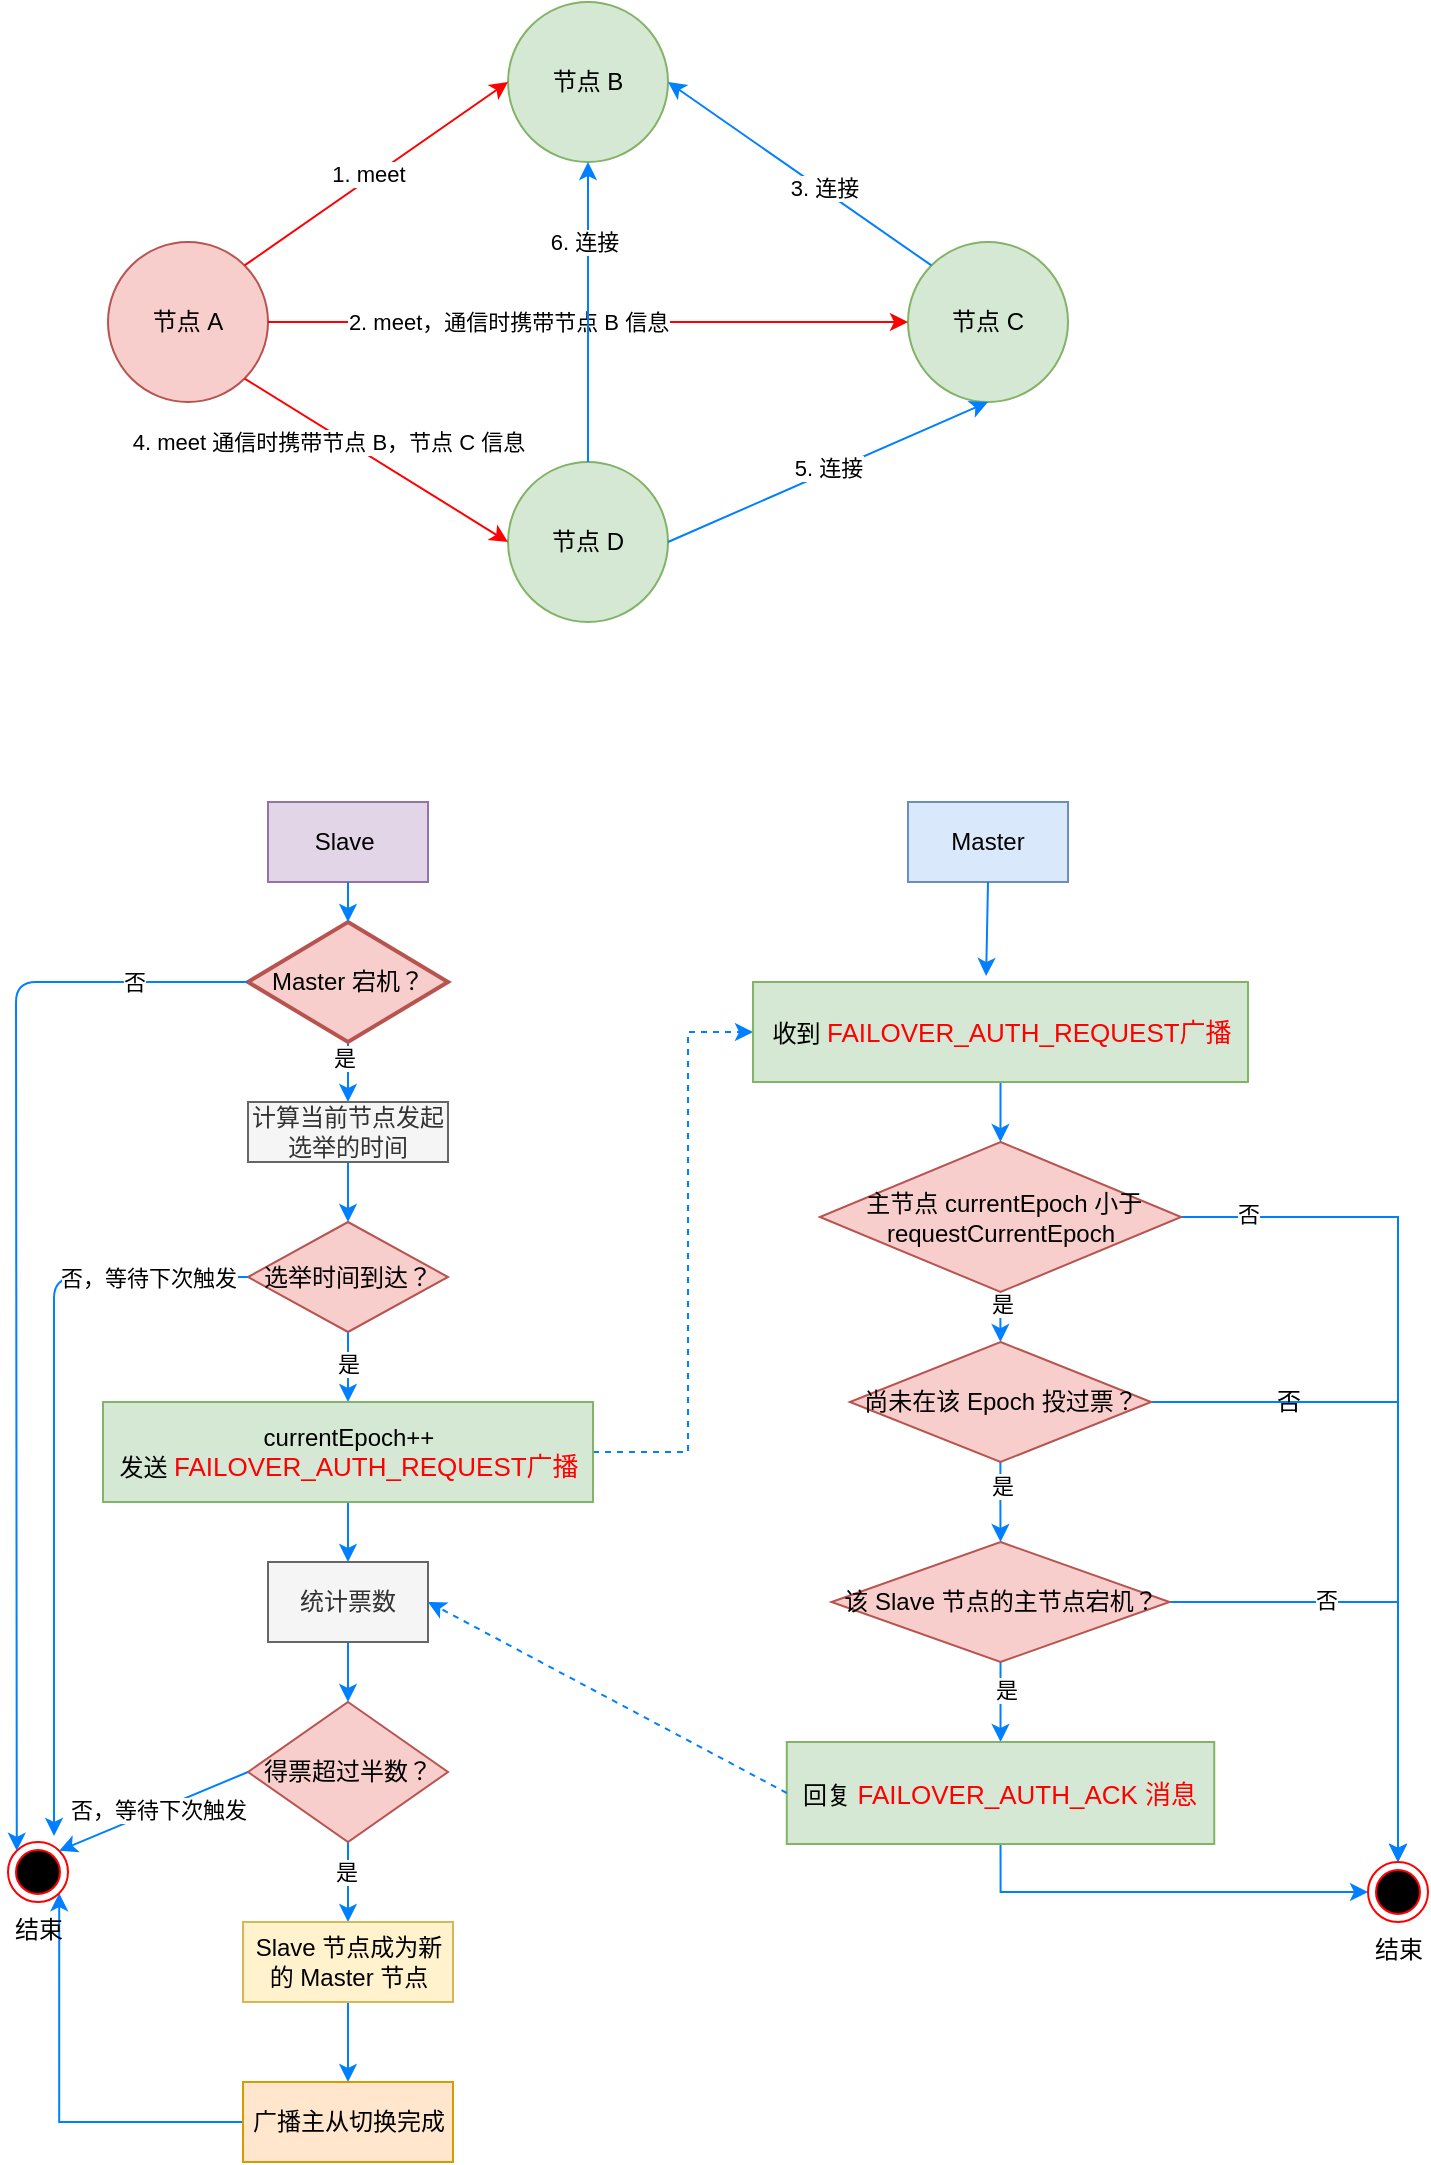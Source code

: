 <mxfile version="13.8.0" type="github"><diagram id="AVdkK1PLs9P7U54mo2xE" name="Page-1"><mxGraphModel dx="946" dy="565" grid="1" gridSize="10" guides="1" tooltips="1" connect="1" arrows="1" fold="1" page="1" pageScale="1" pageWidth="827" pageHeight="1169" math="0" shadow="0"><root><mxCell id="0"/><mxCell id="1" parent="0"/><mxCell id="495p1i4vmTbWJiw6u5Bj-1" value="节点 A" style="ellipse;whiteSpace=wrap;html=1;aspect=fixed;fillColor=#f8cecc;strokeColor=#b85450;" vertex="1" parent="1"><mxGeometry x="120" y="200" width="80" height="80" as="geometry"/></mxCell><mxCell id="495p1i4vmTbWJiw6u5Bj-2" value="节点 B" style="ellipse;whiteSpace=wrap;html=1;aspect=fixed;fillColor=#d5e8d4;strokeColor=#82b366;" vertex="1" parent="1"><mxGeometry x="320" y="80" width="80" height="80" as="geometry"/></mxCell><mxCell id="495p1i4vmTbWJiw6u5Bj-3" value="节点 C" style="ellipse;whiteSpace=wrap;html=1;aspect=fixed;fillColor=#d5e8d4;strokeColor=#82b366;" vertex="1" parent="1"><mxGeometry x="520" y="200" width="80" height="80" as="geometry"/></mxCell><mxCell id="495p1i4vmTbWJiw6u5Bj-4" value="节点 D" style="ellipse;whiteSpace=wrap;html=1;aspect=fixed;fillColor=#d5e8d4;strokeColor=#82b366;" vertex="1" parent="1"><mxGeometry x="320" y="310" width="80" height="80" as="geometry"/></mxCell><mxCell id="495p1i4vmTbWJiw6u5Bj-5" value="" style="endArrow=classic;html=1;exitX=1;exitY=0;exitDx=0;exitDy=0;entryX=0;entryY=0.5;entryDx=0;entryDy=0;strokeColor=#FF0000;" edge="1" parent="1" source="495p1i4vmTbWJiw6u5Bj-1" target="495p1i4vmTbWJiw6u5Bj-2"><mxGeometry width="50" height="50" relative="1" as="geometry"><mxPoint x="170" y="140" as="sourcePoint"/><mxPoint x="220" y="90" as="targetPoint"/></mxGeometry></mxCell><mxCell id="495p1i4vmTbWJiw6u5Bj-6" value="1. meet" style="edgeLabel;html=1;align=center;verticalAlign=middle;resizable=0;points=[];" vertex="1" connectable="0" parent="495p1i4vmTbWJiw6u5Bj-5"><mxGeometry x="-0.297" y="2" relative="1" as="geometry"><mxPoint x="15.91" y="-11.58" as="offset"/></mxGeometry></mxCell><mxCell id="495p1i4vmTbWJiw6u5Bj-7" value="" style="endArrow=classic;html=1;exitX=1;exitY=0.5;exitDx=0;exitDy=0;entryX=0;entryY=0.5;entryDx=0;entryDy=0;strokeColor=#FF0000;" edge="1" parent="1" source="495p1i4vmTbWJiw6u5Bj-1" target="495p1i4vmTbWJiw6u5Bj-3"><mxGeometry width="50" height="50" relative="1" as="geometry"><mxPoint x="360" y="320" as="sourcePoint"/><mxPoint x="410" y="270" as="targetPoint"/></mxGeometry></mxCell><mxCell id="495p1i4vmTbWJiw6u5Bj-8" value="2. meet，通信时携带节点 B 信息" style="edgeLabel;html=1;align=center;verticalAlign=middle;resizable=0;points=[];" vertex="1" connectable="0" parent="495p1i4vmTbWJiw6u5Bj-7"><mxGeometry x="0.086" y="1" relative="1" as="geometry"><mxPoint x="-54" y="1" as="offset"/></mxGeometry></mxCell><mxCell id="495p1i4vmTbWJiw6u5Bj-12" value="4. meet 通信时携带节点 B，节点 C 信息" style="endArrow=classic;html=1;exitX=1;exitY=1;exitDx=0;exitDy=0;entryX=0;entryY=0.5;entryDx=0;entryDy=0;strokeColor=#FF0000;" edge="1" parent="1" source="495p1i4vmTbWJiw6u5Bj-1" target="495p1i4vmTbWJiw6u5Bj-4"><mxGeometry x="-0.327" y="-5" width="50" height="50" relative="1" as="geometry"><mxPoint x="360" y="320" as="sourcePoint"/><mxPoint x="410" y="270" as="targetPoint"/><mxPoint as="offset"/></mxGeometry></mxCell><mxCell id="495p1i4vmTbWJiw6u5Bj-14" value="" style="endArrow=classic;html=1;exitX=0;exitY=0;exitDx=0;exitDy=0;entryX=1;entryY=0.5;entryDx=0;entryDy=0;fillColor=#d5e8d4;gradientColor=#97d077;strokeColor=#007FFF;" edge="1" parent="1" source="495p1i4vmTbWJiw6u5Bj-3" target="495p1i4vmTbWJiw6u5Bj-2"><mxGeometry width="50" height="50" relative="1" as="geometry"><mxPoint x="360" y="320" as="sourcePoint"/><mxPoint x="410" y="270" as="targetPoint"/></mxGeometry></mxCell><mxCell id="495p1i4vmTbWJiw6u5Bj-17" value="3. 连接" style="edgeLabel;html=1;align=center;verticalAlign=middle;resizable=0;points=[];" vertex="1" connectable="0" parent="495p1i4vmTbWJiw6u5Bj-14"><mxGeometry x="-0.167" y="-1" relative="1" as="geometry"><mxPoint as="offset"/></mxGeometry></mxCell><mxCell id="495p1i4vmTbWJiw6u5Bj-15" value="" style="endArrow=classic;html=1;exitX=1;exitY=0.5;exitDx=0;exitDy=0;entryX=0.5;entryY=1;entryDx=0;entryDy=0;strokeColor=#007FFF;" edge="1" parent="1" source="495p1i4vmTbWJiw6u5Bj-4" target="495p1i4vmTbWJiw6u5Bj-3"><mxGeometry width="50" height="50" relative="1" as="geometry"><mxPoint x="360" y="320" as="sourcePoint"/><mxPoint x="410" y="270" as="targetPoint"/></mxGeometry></mxCell><mxCell id="495p1i4vmTbWJiw6u5Bj-18" value="5. 连接" style="edgeLabel;html=1;align=center;verticalAlign=middle;resizable=0;points=[];" vertex="1" connectable="0" parent="495p1i4vmTbWJiw6u5Bj-15"><mxGeometry x="0.002" y="2" relative="1" as="geometry"><mxPoint as="offset"/></mxGeometry></mxCell><mxCell id="495p1i4vmTbWJiw6u5Bj-16" value="" style="endArrow=classic;html=1;entryX=0.5;entryY=1;entryDx=0;entryDy=0;strokeColor=#007FFF;" edge="1" parent="1" target="495p1i4vmTbWJiw6u5Bj-2"><mxGeometry width="50" height="50" relative="1" as="geometry"><mxPoint x="360" y="310" as="sourcePoint"/><mxPoint x="410" y="270" as="targetPoint"/></mxGeometry></mxCell><mxCell id="495p1i4vmTbWJiw6u5Bj-19" value="6. 连接" style="edgeLabel;html=1;align=center;verticalAlign=middle;resizable=0;points=[];" vertex="1" connectable="0" parent="495p1i4vmTbWJiw6u5Bj-16"><mxGeometry x="0.467" y="2" relative="1" as="geometry"><mxPoint as="offset"/></mxGeometry></mxCell><mxCell id="495p1i4vmTbWJiw6u5Bj-21" value="Slave&amp;nbsp;" style="rounded=0;whiteSpace=wrap;html=1;fillColor=#e1d5e7;strokeColor=#9673a6;" vertex="1" parent="1"><mxGeometry x="200" y="480" width="80" height="40" as="geometry"/></mxCell><mxCell id="495p1i4vmTbWJiw6u5Bj-22" value="Master" style="rounded=0;whiteSpace=wrap;html=1;fillColor=#dae8fc;strokeColor=#6c8ebf;" vertex="1" parent="1"><mxGeometry x="520" y="480" width="80" height="40" as="geometry"/></mxCell><mxCell id="495p1i4vmTbWJiw6u5Bj-27" value="" style="edgeStyle=orthogonalEdgeStyle;rounded=0;orthogonalLoop=1;jettySize=auto;html=1;strokeColor=#007FFF;entryX=0.5;entryY=0;entryDx=0;entryDy=0;" edge="1" parent="1" source="495p1i4vmTbWJiw6u5Bj-24" target="495p1i4vmTbWJiw6u5Bj-28"><mxGeometry relative="1" as="geometry"><mxPoint x="240" y="620" as="targetPoint"/></mxGeometry></mxCell><mxCell id="495p1i4vmTbWJiw6u5Bj-32" value="是" style="edgeLabel;html=1;align=center;verticalAlign=middle;resizable=0;points=[];" vertex="1" connectable="0" parent="495p1i4vmTbWJiw6u5Bj-27"><mxGeometry x="0.2" y="3" relative="1" as="geometry"><mxPoint x="-5" y="-2" as="offset"/></mxGeometry></mxCell><mxCell id="495p1i4vmTbWJiw6u5Bj-24" value="Master 宕机？" style="strokeWidth=2;html=1;shape=mxgraph.flowchart.decision;whiteSpace=wrap;fillColor=#f8cecc;strokeColor=#b85450;" vertex="1" parent="1"><mxGeometry x="190" y="540" width="100" height="60" as="geometry"/></mxCell><mxCell id="495p1i4vmTbWJiw6u5Bj-25" value="" style="endArrow=classic;html=1;strokeColor=#007FFF;exitX=0.5;exitY=1;exitDx=0;exitDy=0;" edge="1" parent="1" source="495p1i4vmTbWJiw6u5Bj-21" target="495p1i4vmTbWJiw6u5Bj-24"><mxGeometry width="50" height="50" relative="1" as="geometry"><mxPoint x="350" y="750" as="sourcePoint"/><mxPoint x="400" y="700" as="targetPoint"/></mxGeometry></mxCell><mxCell id="495p1i4vmTbWJiw6u5Bj-31" value="" style="edgeStyle=orthogonalEdgeStyle;rounded=0;orthogonalLoop=1;jettySize=auto;html=1;strokeColor=#007FFF;" edge="1" parent="1" source="495p1i4vmTbWJiw6u5Bj-28" target="495p1i4vmTbWJiw6u5Bj-30"><mxGeometry relative="1" as="geometry"/></mxCell><mxCell id="495p1i4vmTbWJiw6u5Bj-28" value="计算当前节点发起选举的时间" style="rounded=0;whiteSpace=wrap;html=1;fillColor=#f5f5f5;strokeColor=#666666;fontColor=#333333;" vertex="1" parent="1"><mxGeometry x="190" y="630" width="100" height="30" as="geometry"/></mxCell><mxCell id="495p1i4vmTbWJiw6u5Bj-34" value="" style="edgeStyle=orthogonalEdgeStyle;rounded=0;orthogonalLoop=1;jettySize=auto;html=1;strokeColor=#007FFF;" edge="1" parent="1" source="495p1i4vmTbWJiw6u5Bj-30" target="495p1i4vmTbWJiw6u5Bj-33"><mxGeometry relative="1" as="geometry"/></mxCell><mxCell id="495p1i4vmTbWJiw6u5Bj-35" value="是" style="edgeLabel;html=1;align=center;verticalAlign=middle;resizable=0;points=[];" vertex="1" connectable="0" parent="495p1i4vmTbWJiw6u5Bj-34"><mxGeometry x="-0.303" relative="1" as="geometry"><mxPoint as="offset"/></mxGeometry></mxCell><mxCell id="495p1i4vmTbWJiw6u5Bj-30" value="选举时间到达？" style="rhombus;whiteSpace=wrap;html=1;rounded=0;fillColor=#f8cecc;strokeColor=#b85450;" vertex="1" parent="1"><mxGeometry x="190" y="690" width="100" height="55" as="geometry"/></mxCell><mxCell id="495p1i4vmTbWJiw6u5Bj-37" value="" style="edgeStyle=orthogonalEdgeStyle;rounded=0;orthogonalLoop=1;jettySize=auto;html=1;strokeColor=#007FFF;" edge="1" parent="1" source="495p1i4vmTbWJiw6u5Bj-33" target="495p1i4vmTbWJiw6u5Bj-36"><mxGeometry relative="1" as="geometry"/></mxCell><mxCell id="495p1i4vmTbWJiw6u5Bj-54" value="" style="edgeStyle=orthogonalEdgeStyle;rounded=0;orthogonalLoop=1;jettySize=auto;html=1;strokeColor=#007FFF;dashed=1;" edge="1" parent="1" source="495p1i4vmTbWJiw6u5Bj-33" target="495p1i4vmTbWJiw6u5Bj-53"><mxGeometry relative="1" as="geometry"><Array as="points"><mxPoint x="410" y="805"/><mxPoint x="410" y="595"/></Array></mxGeometry></mxCell><mxCell id="495p1i4vmTbWJiw6u5Bj-33" value="currentEpoch++&lt;br&gt;发送&amp;nbsp;&lt;span style=&quot;color: rgb(255 , 0 , 0) ; font-size: 13px ; background-color: rgba(255 , 255 , 255 , 0.01)&quot;&gt;FAILOVER_AUTH_REQUEST广播&lt;/span&gt;" style="whiteSpace=wrap;html=1;rounded=0;align=center;fillColor=#d5e8d4;strokeColor=#82b366;" vertex="1" parent="1"><mxGeometry x="117.5" y="780" width="245" height="50" as="geometry"/></mxCell><mxCell id="495p1i4vmTbWJiw6u5Bj-39" value="" style="edgeStyle=orthogonalEdgeStyle;rounded=0;orthogonalLoop=1;jettySize=auto;html=1;strokeColor=#007FFF;" edge="1" parent="1" source="495p1i4vmTbWJiw6u5Bj-36" target="495p1i4vmTbWJiw6u5Bj-38"><mxGeometry relative="1" as="geometry"/></mxCell><mxCell id="495p1i4vmTbWJiw6u5Bj-36" value="统计票数" style="whiteSpace=wrap;html=1;rounded=0;align=center;fillColor=#f5f5f5;strokeColor=#666666;fontColor=#333333;" vertex="1" parent="1"><mxGeometry x="200" y="860" width="80" height="40" as="geometry"/></mxCell><mxCell id="495p1i4vmTbWJiw6u5Bj-41" value="" style="edgeStyle=orthogonalEdgeStyle;rounded=0;orthogonalLoop=1;jettySize=auto;html=1;strokeColor=#007FFF;" edge="1" parent="1" source="495p1i4vmTbWJiw6u5Bj-38" target="495p1i4vmTbWJiw6u5Bj-40"><mxGeometry relative="1" as="geometry"/></mxCell><mxCell id="495p1i4vmTbWJiw6u5Bj-42" value="是" style="edgeLabel;html=1;align=center;verticalAlign=middle;resizable=0;points=[];" vertex="1" connectable="0" parent="495p1i4vmTbWJiw6u5Bj-41"><mxGeometry x="-0.271" y="-1" relative="1" as="geometry"><mxPoint as="offset"/></mxGeometry></mxCell><mxCell id="495p1i4vmTbWJiw6u5Bj-38" value="得票超过半数？" style="rhombus;whiteSpace=wrap;html=1;rounded=0;fillColor=#f8cecc;strokeColor=#b85450;" vertex="1" parent="1"><mxGeometry x="190" y="930" width="100" height="70" as="geometry"/></mxCell><mxCell id="495p1i4vmTbWJiw6u5Bj-44" value="" style="edgeStyle=orthogonalEdgeStyle;rounded=0;orthogonalLoop=1;jettySize=auto;html=1;strokeColor=#007FFF;" edge="1" parent="1" source="495p1i4vmTbWJiw6u5Bj-40" target="495p1i4vmTbWJiw6u5Bj-43"><mxGeometry relative="1" as="geometry"/></mxCell><mxCell id="495p1i4vmTbWJiw6u5Bj-40" value="Slave 节点成为新的 Master 节点" style="whiteSpace=wrap;html=1;rounded=0;fillColor=#fff2cc;strokeColor=#d6b656;" vertex="1" parent="1"><mxGeometry x="187.5" y="1040" width="105" height="40" as="geometry"/></mxCell><mxCell id="495p1i4vmTbWJiw6u5Bj-92" value="" style="edgeStyle=orthogonalEdgeStyle;rounded=0;orthogonalLoop=1;jettySize=auto;html=1;strokeColor=#007FFF;entryX=1;entryY=1;entryDx=0;entryDy=0;" edge="1" parent="1" source="495p1i4vmTbWJiw6u5Bj-43" target="495p1i4vmTbWJiw6u5Bj-45"><mxGeometry relative="1" as="geometry"><mxPoint x="107.5" y="1140" as="targetPoint"/></mxGeometry></mxCell><mxCell id="495p1i4vmTbWJiw6u5Bj-43" value="广播主从切换完成" style="whiteSpace=wrap;html=1;rounded=0;fillColor=#ffe6cc;strokeColor=#d79b00;" vertex="1" parent="1"><mxGeometry x="187.5" y="1120" width="105" height="40" as="geometry"/></mxCell><mxCell id="495p1i4vmTbWJiw6u5Bj-45" value="&lt;br&gt;&lt;br&gt;&lt;br&gt;&lt;br&gt;结束" style="ellipse;html=1;shape=endState;fillColor=#000000;strokeColor=#ff0000;align=center;" vertex="1" parent="1"><mxGeometry x="70" y="1000" width="30" height="30" as="geometry"/></mxCell><mxCell id="495p1i4vmTbWJiw6u5Bj-47" value="" style="endArrow=classic;html=1;strokeColor=#007FFF;exitX=0;exitY=0.5;exitDx=0;exitDy=0;entryX=1;entryY=0;entryDx=0;entryDy=0;" edge="1" parent="1" source="495p1i4vmTbWJiw6u5Bj-38" target="495p1i4vmTbWJiw6u5Bj-45"><mxGeometry width="50" height="50" relative="1" as="geometry"><mxPoint x="240" y="950" as="sourcePoint"/><mxPoint x="170" y="860" as="targetPoint"/><Array as="points"/></mxGeometry></mxCell><mxCell id="495p1i4vmTbWJiw6u5Bj-48" value="否，等待下次触发" style="edgeLabel;html=1;align=center;verticalAlign=middle;resizable=0;points=[];" vertex="1" connectable="0" parent="495p1i4vmTbWJiw6u5Bj-47"><mxGeometry x="-0.032" relative="1" as="geometry"><mxPoint as="offset"/></mxGeometry></mxCell><mxCell id="495p1i4vmTbWJiw6u5Bj-49" value="" style="endArrow=classic;html=1;strokeColor=#007FFF;exitX=0;exitY=0.5;exitDx=0;exitDy=0;entryX=0.767;entryY=-0.1;entryDx=0;entryDy=0;entryPerimeter=0;" edge="1" parent="1" source="495p1i4vmTbWJiw6u5Bj-30" target="495p1i4vmTbWJiw6u5Bj-45"><mxGeometry width="50" height="50" relative="1" as="geometry"><mxPoint x="60" y="730" as="sourcePoint"/><mxPoint x="110" y="680" as="targetPoint"/><Array as="points"><mxPoint x="93" y="718"/></Array></mxGeometry></mxCell><mxCell id="495p1i4vmTbWJiw6u5Bj-50" value="否，等待下次触发" style="edgeLabel;html=1;align=center;verticalAlign=middle;resizable=0;points=[];" vertex="1" connectable="0" parent="495p1i4vmTbWJiw6u5Bj-49"><mxGeometry x="-0.606" y="1" relative="1" as="geometry"><mxPoint x="23.99" y="-1.38" as="offset"/></mxGeometry></mxCell><mxCell id="495p1i4vmTbWJiw6u5Bj-51" value="" style="endArrow=classic;html=1;strokeColor=#007FFF;exitX=0;exitY=0.5;exitDx=0;exitDy=0;exitPerimeter=0;entryX=0;entryY=0;entryDx=0;entryDy=0;" edge="1" parent="1" source="495p1i4vmTbWJiw6u5Bj-24" target="495p1i4vmTbWJiw6u5Bj-45"><mxGeometry width="50" height="50" relative="1" as="geometry"><mxPoint x="210" y="820" as="sourcePoint"/><mxPoint x="260" y="770" as="targetPoint"/><Array as="points"><mxPoint x="74" y="570"/></Array></mxGeometry></mxCell><mxCell id="495p1i4vmTbWJiw6u5Bj-52" value="否" style="edgeLabel;html=1;align=center;verticalAlign=middle;resizable=0;points=[];" vertex="1" connectable="0" parent="495p1i4vmTbWJiw6u5Bj-51"><mxGeometry x="-0.793" relative="1" as="geometry"><mxPoint as="offset"/></mxGeometry></mxCell><mxCell id="495p1i4vmTbWJiw6u5Bj-57" value="" style="edgeStyle=orthogonalEdgeStyle;rounded=0;orthogonalLoop=1;jettySize=auto;html=1;strokeColor=#007FFF;" edge="1" parent="1" source="495p1i4vmTbWJiw6u5Bj-53" target="495p1i4vmTbWJiw6u5Bj-56"><mxGeometry relative="1" as="geometry"/></mxCell><mxCell id="495p1i4vmTbWJiw6u5Bj-53" value="收到&amp;nbsp;&lt;span style=&quot;color: rgb(255 , 0 , 0) ; font-size: 13px ; background-color: rgba(255 , 255 , 255 , 0.01)&quot;&gt;FAILOVER_AUTH_REQUEST广播&lt;/span&gt;" style="whiteSpace=wrap;html=1;rounded=0;align=center;fillColor=#d5e8d4;strokeColor=#82b366;" vertex="1" parent="1"><mxGeometry x="442.5" y="570" width="247.5" height="50" as="geometry"/></mxCell><mxCell id="495p1i4vmTbWJiw6u5Bj-55" value="" style="endArrow=classic;html=1;strokeColor=#007FFF;exitX=0.5;exitY=1;exitDx=0;exitDy=0;entryX=0.471;entryY=-0.06;entryDx=0;entryDy=0;entryPerimeter=0;" edge="1" parent="1" source="495p1i4vmTbWJiw6u5Bj-22" target="495p1i4vmTbWJiw6u5Bj-53"><mxGeometry width="50" height="50" relative="1" as="geometry"><mxPoint x="350" y="770" as="sourcePoint"/><mxPoint x="400" y="720" as="targetPoint"/></mxGeometry></mxCell><mxCell id="495p1i4vmTbWJiw6u5Bj-59" value="" style="edgeStyle=orthogonalEdgeStyle;rounded=0;orthogonalLoop=1;jettySize=auto;html=1;strokeColor=#007FFF;" edge="1" parent="1" source="495p1i4vmTbWJiw6u5Bj-56" target="495p1i4vmTbWJiw6u5Bj-58"><mxGeometry relative="1" as="geometry"/></mxCell><mxCell id="495p1i4vmTbWJiw6u5Bj-60" value="是" style="edgeLabel;html=1;align=center;verticalAlign=middle;resizable=0;points=[];" vertex="1" connectable="0" parent="495p1i4vmTbWJiw6u5Bj-59"><mxGeometry x="0.002" y="-7" relative="1" as="geometry"><mxPoint x="-6.94" y="-7" as="offset"/></mxGeometry></mxCell><mxCell id="495p1i4vmTbWJiw6u5Bj-74" value="" style="edgeStyle=orthogonalEdgeStyle;rounded=0;orthogonalLoop=1;jettySize=auto;html=1;strokeColor=#007FFF;entryX=0.5;entryY=0;entryDx=0;entryDy=0;" edge="1" parent="1" source="495p1i4vmTbWJiw6u5Bj-56" target="495p1i4vmTbWJiw6u5Bj-70"><mxGeometry relative="1" as="geometry"><mxPoint x="763.12" y="682.5" as="targetPoint"/></mxGeometry></mxCell><mxCell id="495p1i4vmTbWJiw6u5Bj-85" value="否" style="edgeLabel;html=1;align=center;verticalAlign=middle;resizable=0;points=[];" vertex="1" connectable="0" parent="495p1i4vmTbWJiw6u5Bj-74"><mxGeometry x="-0.847" y="3" relative="1" as="geometry"><mxPoint y="1" as="offset"/></mxGeometry></mxCell><mxCell id="495p1i4vmTbWJiw6u5Bj-56" value="&amp;nbsp;主节点 currentEpoch 小于 requestCurrentEpoch" style="rhombus;whiteSpace=wrap;html=1;rounded=0;fillColor=#f8cecc;strokeColor=#b85450;" vertex="1" parent="1"><mxGeometry x="475.94" y="650" width="180.63" height="75" as="geometry"/></mxCell><mxCell id="495p1i4vmTbWJiw6u5Bj-62" value="" style="edgeStyle=orthogonalEdgeStyle;rounded=0;orthogonalLoop=1;jettySize=auto;html=1;strokeColor=#007FFF;entryX=0.5;entryY=0;entryDx=0;entryDy=0;" edge="1" parent="1" source="495p1i4vmTbWJiw6u5Bj-58" target="495p1i4vmTbWJiw6u5Bj-64"><mxGeometry relative="1" as="geometry"><mxPoint x="566.255" y="850" as="targetPoint"/></mxGeometry></mxCell><mxCell id="495p1i4vmTbWJiw6u5Bj-63" value="是" style="edgeLabel;html=1;align=center;verticalAlign=middle;resizable=0;points=[];" vertex="1" connectable="0" parent="495p1i4vmTbWJiw6u5Bj-62"><mxGeometry x="-0.425" y="1" relative="1" as="geometry"><mxPoint as="offset"/></mxGeometry></mxCell><mxCell id="495p1i4vmTbWJiw6u5Bj-76" value="" style="edgeStyle=orthogonalEdgeStyle;rounded=0;orthogonalLoop=1;jettySize=auto;html=1;strokeColor=#007FFF;entryX=0.5;entryY=0;entryDx=0;entryDy=0;" edge="1" parent="1" source="495p1i4vmTbWJiw6u5Bj-58" target="495p1i4vmTbWJiw6u5Bj-70"><mxGeometry relative="1" as="geometry"><mxPoint x="736.885" y="780" as="targetPoint"/><Array as="points"><mxPoint x="765" y="780"/></Array></mxGeometry></mxCell><mxCell id="495p1i4vmTbWJiw6u5Bj-58" value="尚未在该 Epoch 投过票？" style="rhombus;whiteSpace=wrap;html=1;rounded=0;fillColor=#f8cecc;strokeColor=#b85450;" vertex="1" parent="1"><mxGeometry x="490.94" y="750" width="150.63" height="60" as="geometry"/></mxCell><mxCell id="495p1i4vmTbWJiw6u5Bj-68" value="" style="edgeStyle=orthogonalEdgeStyle;rounded=0;orthogonalLoop=1;jettySize=auto;html=1;strokeColor=#007FFF;" edge="1" parent="1" source="495p1i4vmTbWJiw6u5Bj-64" target="495p1i4vmTbWJiw6u5Bj-67"><mxGeometry relative="1" as="geometry"/></mxCell><mxCell id="495p1i4vmTbWJiw6u5Bj-69" value="是" style="edgeLabel;html=1;align=center;verticalAlign=middle;resizable=0;points=[];" vertex="1" connectable="0" parent="495p1i4vmTbWJiw6u5Bj-68"><mxGeometry x="-0.3" y="2" relative="1" as="geometry"><mxPoint as="offset"/></mxGeometry></mxCell><mxCell id="495p1i4vmTbWJiw6u5Bj-84" value="" style="edgeStyle=orthogonalEdgeStyle;rounded=0;orthogonalLoop=1;jettySize=auto;html=1;strokeColor=#007FFF;entryX=0.5;entryY=0;entryDx=0;entryDy=0;" edge="1" parent="1" source="495p1i4vmTbWJiw6u5Bj-64" target="495p1i4vmTbWJiw6u5Bj-70"><mxGeometry relative="1" as="geometry"><mxPoint x="755.32" y="880" as="targetPoint"/></mxGeometry></mxCell><mxCell id="495p1i4vmTbWJiw6u5Bj-88" value="否" style="edgeLabel;html=1;align=center;verticalAlign=middle;resizable=0;points=[];" vertex="1" connectable="0" parent="495p1i4vmTbWJiw6u5Bj-84"><mxGeometry x="-0.366" y="1" relative="1" as="geometry"><mxPoint as="offset"/></mxGeometry></mxCell><mxCell id="495p1i4vmTbWJiw6u5Bj-64" value="该 Slave 节点的主节点宕机？" style="rhombus;whiteSpace=wrap;html=1;rounded=0;fillColor=#f8cecc;strokeColor=#b85450;" vertex="1" parent="1"><mxGeometry x="481.73" y="850" width="169.06" height="60" as="geometry"/></mxCell><mxCell id="495p1i4vmTbWJiw6u5Bj-90" value="" style="edgeStyle=orthogonalEdgeStyle;rounded=0;orthogonalLoop=1;jettySize=auto;html=1;strokeColor=#007FFF;entryX=0;entryY=0.5;entryDx=0;entryDy=0;exitX=0.5;exitY=1;exitDx=0;exitDy=0;" edge="1" parent="1" source="495p1i4vmTbWJiw6u5Bj-67" target="495p1i4vmTbWJiw6u5Bj-70"><mxGeometry relative="1" as="geometry"><mxPoint x="566.26" y="1081" as="targetPoint"/></mxGeometry></mxCell><mxCell id="495p1i4vmTbWJiw6u5Bj-67" value="回复&amp;nbsp;&lt;span style=&quot;color: rgb(255 , 0 , 0) ; font-size: 13px ; background-color: rgba(255 , 255 , 255 , 0.01)&quot;&gt;FAILOVER_AUTH_ACK 消息&lt;/span&gt;" style="whiteSpace=wrap;html=1;rounded=0;fillColor=#d5e8d4;strokeColor=#82b366;" vertex="1" parent="1"><mxGeometry x="459.39" y="950" width="213.74" height="51" as="geometry"/></mxCell><mxCell id="495p1i4vmTbWJiw6u5Bj-70" value="&lt;br&gt;&lt;br&gt;&lt;br&gt;&lt;br&gt;结束" style="ellipse;html=1;shape=endState;fillColor=#000000;strokeColor=#ff0000;align=center;" vertex="1" parent="1"><mxGeometry x="750" y="1010" width="30" height="30" as="geometry"/></mxCell><mxCell id="495p1i4vmTbWJiw6u5Bj-71" value="" style="endArrow=classic;html=1;strokeColor=#007FFF;entryX=1;entryY=0.5;entryDx=0;entryDy=0;exitX=0;exitY=0.5;exitDx=0;exitDy=0;dashed=1;" edge="1" parent="1" source="495p1i4vmTbWJiw6u5Bj-67" target="495p1i4vmTbWJiw6u5Bj-36"><mxGeometry relative="1" as="geometry"><mxPoint x="320" y="930" as="sourcePoint"/><mxPoint x="420" y="930" as="targetPoint"/></mxGeometry></mxCell><mxCell id="495p1i4vmTbWJiw6u5Bj-86" value="否" style="text;html=1;align=center;verticalAlign=middle;resizable=0;points=[];autosize=1;" vertex="1" parent="1"><mxGeometry x="695" y="770" width="30" height="20" as="geometry"/></mxCell></root></mxGraphModel></diagram></mxfile>